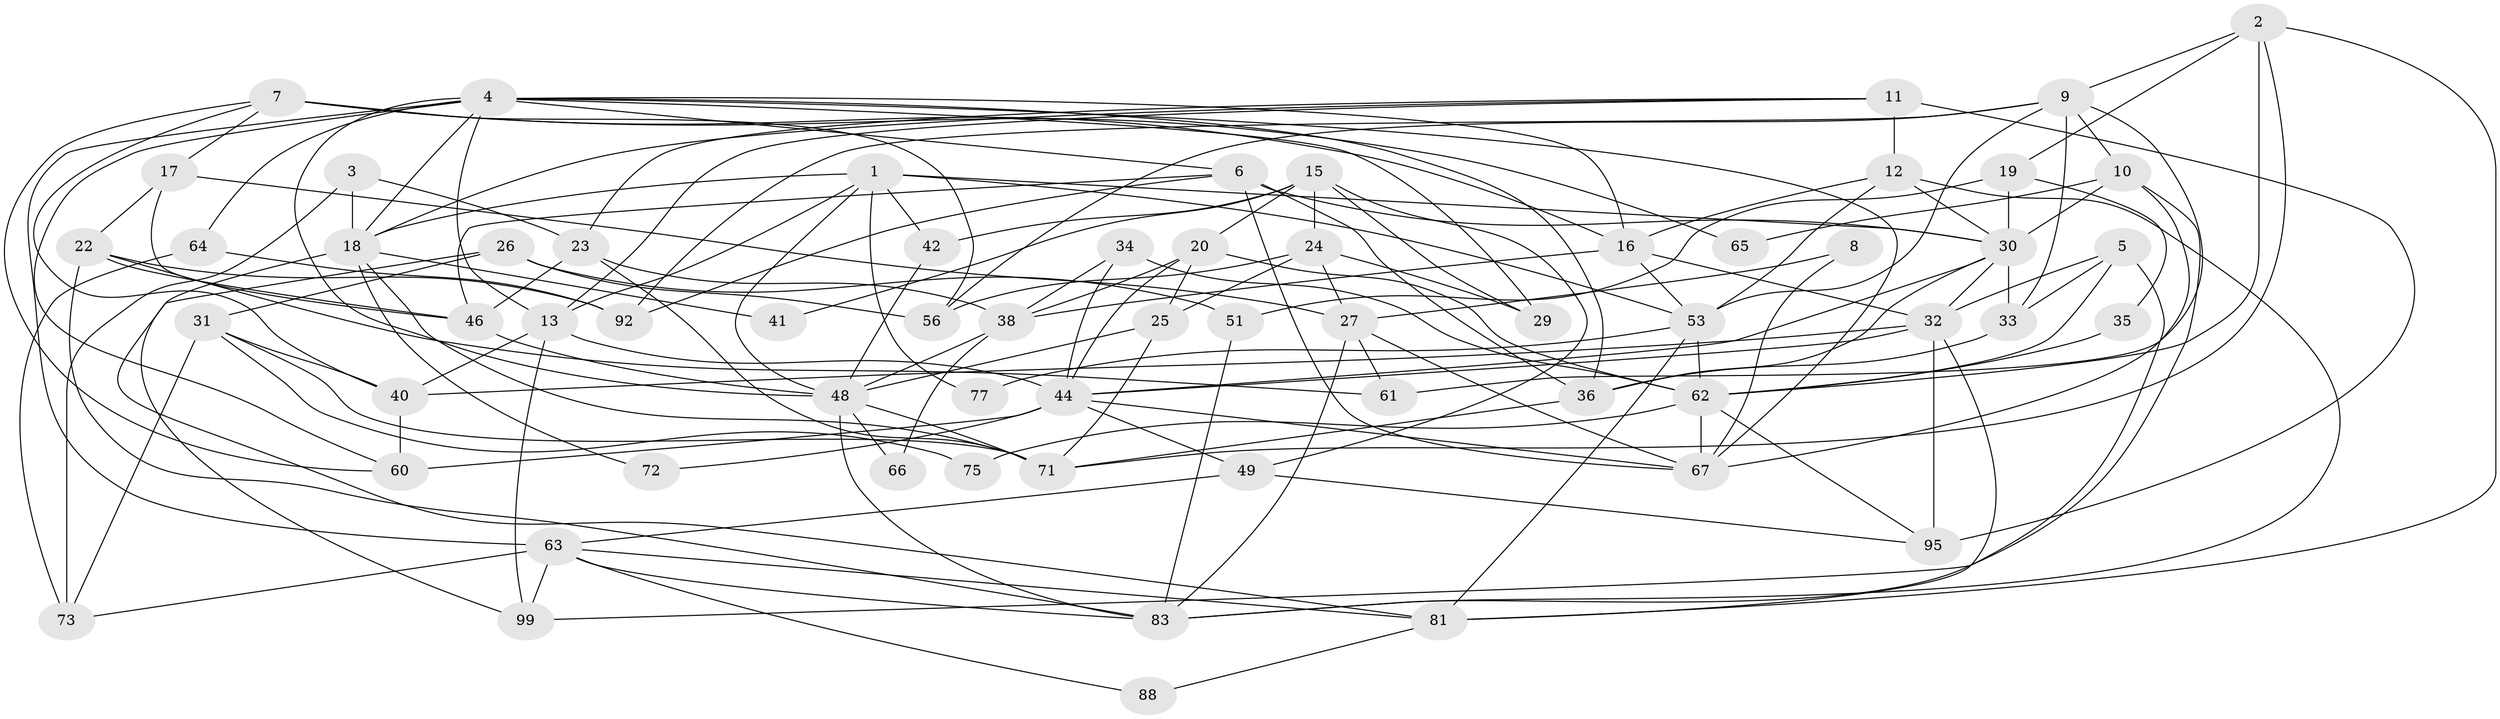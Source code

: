 // original degree distribution, {6: 0.07, 4: 0.25, 8: 0.01, 3: 0.28, 5: 0.21, 2: 0.13, 7: 0.05}
// Generated by graph-tools (version 1.1) at 2025/11/02/21/25 10:11:14]
// undirected, 63 vertices, 155 edges
graph export_dot {
graph [start="1"]
  node [color=gray90,style=filled];
  1 [super="+57"];
  2 [super="+47"];
  3 [super="+14"];
  4 [super="+37"];
  5 [super="+28"];
  6 [super="+43"];
  7 [super="+78"];
  8;
  9 [super="+50"];
  10;
  11 [super="+52"];
  12 [super="+97"];
  13 [super="+98"];
  15 [super="+55"];
  16 [super="+21"];
  17;
  18 [super="+90"];
  19;
  20 [super="+74"];
  22 [super="+45"];
  23 [super="+59"];
  24 [super="+54"];
  25;
  26;
  27 [super="+69"];
  29;
  30 [super="+76"];
  31 [super="+70"];
  32 [super="+39"];
  33 [super="+79"];
  34;
  35;
  36 [super="+82"];
  38 [super="+94"];
  40 [super="+87"];
  41;
  42;
  44 [super="+93"];
  46;
  48 [super="+86"];
  49;
  51;
  53 [super="+58"];
  56;
  60;
  61;
  62 [super="+80"];
  63 [super="+91"];
  64 [super="+84"];
  65;
  66;
  67 [super="+68"];
  71 [super="+96"];
  72;
  73;
  75;
  77;
  81 [super="+85"];
  83 [super="+89"];
  88;
  92;
  95 [super="+100"];
  99;
  1 -- 42;
  1 -- 77;
  1 -- 18;
  1 -- 48;
  1 -- 30;
  1 -- 53;
  1 -- 13;
  2 -- 71;
  2 -- 19;
  2 -- 9;
  2 -- 62;
  2 -- 81;
  3 -- 73 [weight=2];
  3 -- 18;
  3 -- 23;
  4 -- 60;
  4 -- 29;
  4 -- 16;
  4 -- 67;
  4 -- 18;
  4 -- 6;
  4 -- 13;
  4 -- 63;
  4 -- 48;
  4 -- 64;
  4 -- 36;
  5 -- 32;
  5 -- 83;
  5 -- 33;
  5 -- 62;
  6 -- 67 [weight=2];
  6 -- 46;
  6 -- 92;
  6 -- 36;
  6 -- 30;
  7 -- 16;
  7 -- 60;
  7 -- 56;
  7 -- 65;
  7 -- 17;
  7 -- 40;
  8 -- 67;
  8 -- 27;
  9 -- 53;
  9 -- 10;
  9 -- 61;
  9 -- 92;
  9 -- 56;
  9 -- 33;
  10 -- 30;
  10 -- 65;
  10 -- 99;
  10 -- 67;
  11 -- 95 [weight=2];
  11 -- 12 [weight=2];
  11 -- 18;
  11 -- 23;
  11 -- 13;
  12 -- 83;
  12 -- 16;
  12 -- 53;
  12 -- 30;
  13 -- 44;
  13 -- 40;
  13 -- 99;
  15 -- 42;
  15 -- 29;
  15 -- 41;
  15 -- 20;
  15 -- 24;
  15 -- 49;
  16 -- 32;
  16 -- 53;
  16 -- 38;
  17 -- 46;
  17 -- 22;
  17 -- 27;
  18 -- 81;
  18 -- 72;
  18 -- 41;
  18 -- 71;
  19 -- 51;
  19 -- 35;
  19 -- 30;
  20 -- 44;
  20 -- 38 [weight=2];
  20 -- 25;
  20 -- 62;
  22 -- 46;
  22 -- 92;
  22 -- 61;
  22 -- 83;
  23 -- 38;
  23 -- 46;
  23 -- 71;
  24 -- 56;
  24 -- 25;
  24 -- 29;
  24 -- 27;
  25 -- 48;
  25 -- 71;
  26 -- 99;
  26 -- 31;
  26 -- 51;
  26 -- 56;
  27 -- 83;
  27 -- 67;
  27 -- 61;
  30 -- 33;
  30 -- 36;
  30 -- 32;
  30 -- 44;
  31 -- 73;
  31 -- 75;
  31 -- 40;
  31 -- 71;
  32 -- 81;
  32 -- 95 [weight=2];
  32 -- 40;
  32 -- 44;
  33 -- 36;
  34 -- 38;
  34 -- 44;
  34 -- 62;
  35 -- 62;
  36 -- 71;
  38 -- 66;
  38 -- 48;
  40 -- 60 [weight=2];
  42 -- 48;
  44 -- 49;
  44 -- 67;
  44 -- 72;
  44 -- 60;
  46 -- 48;
  48 -- 66;
  48 -- 71;
  48 -- 83;
  49 -- 95;
  49 -- 63;
  51 -- 83;
  53 -- 77;
  53 -- 81;
  53 -- 62;
  62 -- 67;
  62 -- 75;
  62 -- 95;
  63 -- 73;
  63 -- 88;
  63 -- 81;
  63 -- 99;
  63 -- 83;
  64 -- 92;
  64 -- 73;
  81 -- 88;
}
